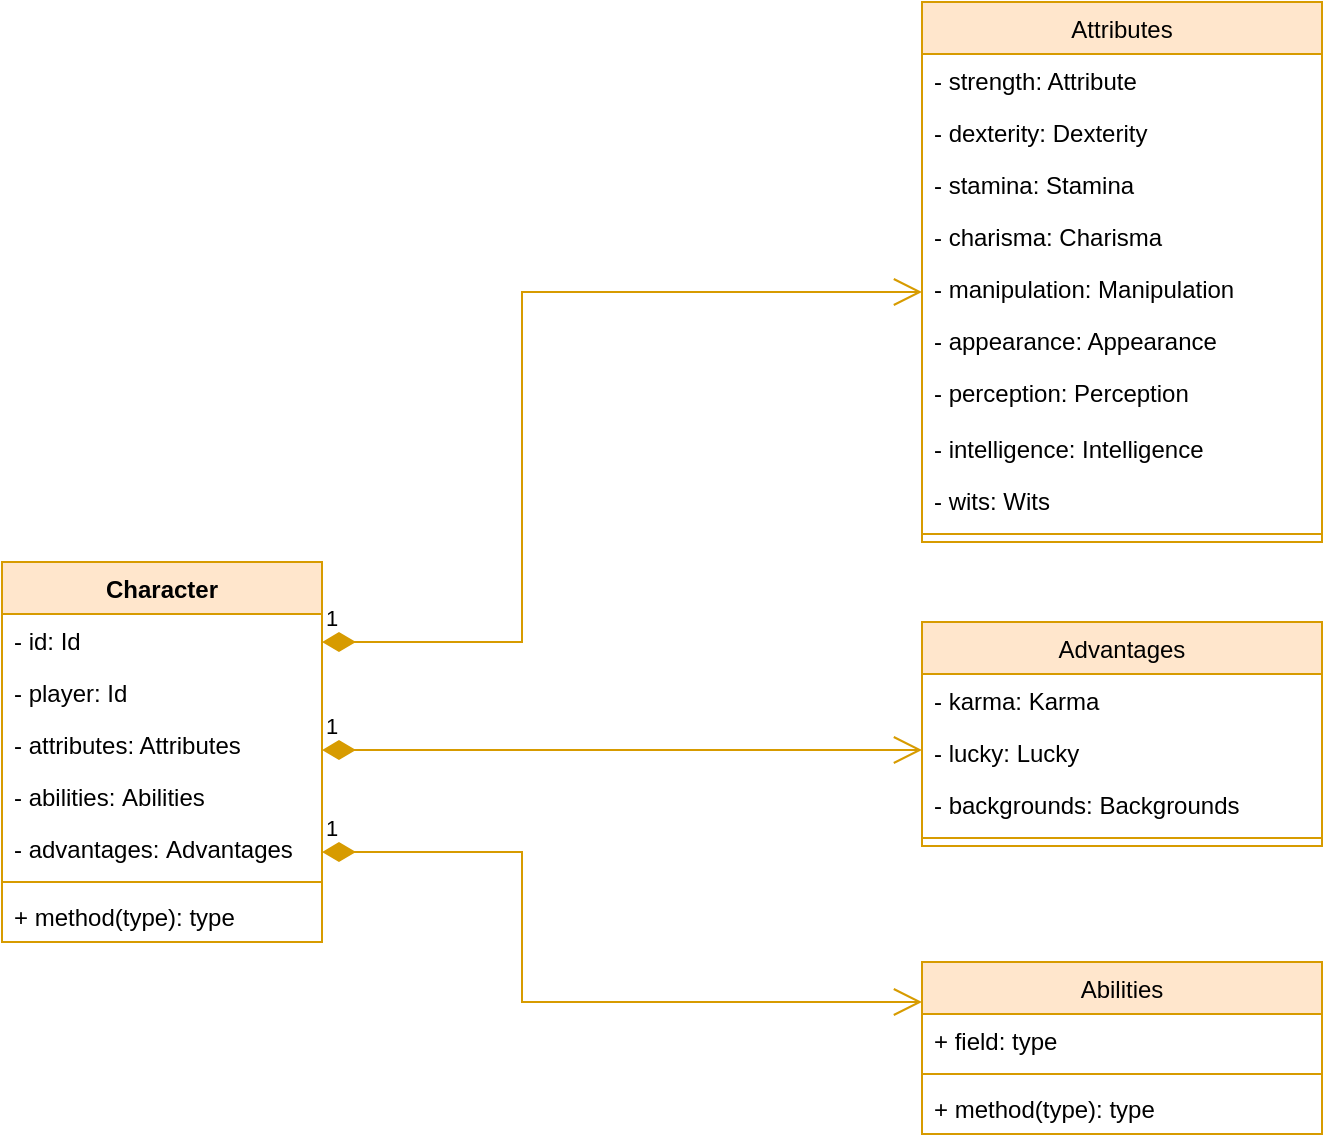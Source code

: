 <mxfile version="15.5.9" type="github">
  <diagram id="k_ZHhSyykEFDSt5gFhKa" name="Page-1">
    <mxGraphModel dx="1350" dy="772" grid="1" gridSize="10" guides="1" tooltips="1" connect="1" arrows="1" fold="1" page="1" pageScale="1" pageWidth="1169" pageHeight="827" math="0" shadow="0">
      <root>
        <mxCell id="0" />
        <mxCell id="1" parent="0" />
        <mxCell id="BL_rTcYPNuPIgfNNhB9q-1" value="Abilities" style="swimlane;fontStyle=0;align=center;verticalAlign=top;childLayout=stackLayout;horizontal=1;startSize=26;horizontalStack=0;resizeParent=1;resizeParentMax=0;resizeLast=0;collapsible=1;marginBottom=0;fillColor=#ffe6cc;strokeColor=#d79b00;" vertex="1" parent="1">
          <mxGeometry x="730" y="640" width="200" height="86" as="geometry" />
        </mxCell>
        <mxCell id="BL_rTcYPNuPIgfNNhB9q-2" value="+ field: type" style="text;strokeColor=none;fillColor=none;align=left;verticalAlign=top;spacingLeft=4;spacingRight=4;overflow=hidden;rotatable=0;points=[[0,0.5],[1,0.5]];portConstraint=eastwest;" vertex="1" parent="BL_rTcYPNuPIgfNNhB9q-1">
          <mxGeometry y="26" width="200" height="26" as="geometry" />
        </mxCell>
        <mxCell id="BL_rTcYPNuPIgfNNhB9q-3" value="" style="line;strokeWidth=1;fillColor=#ffe6cc;align=left;verticalAlign=middle;spacingTop=-1;spacingLeft=3;spacingRight=3;rotatable=0;labelPosition=right;points=[];portConstraint=eastwest;strokeColor=#d79b00;" vertex="1" parent="BL_rTcYPNuPIgfNNhB9q-1">
          <mxGeometry y="52" width="200" height="8" as="geometry" />
        </mxCell>
        <mxCell id="BL_rTcYPNuPIgfNNhB9q-4" value="+ method(type): type" style="text;strokeColor=none;fillColor=none;align=left;verticalAlign=top;spacingLeft=4;spacingRight=4;overflow=hidden;rotatable=0;points=[[0,0.5],[1,0.5]];portConstraint=eastwest;" vertex="1" parent="BL_rTcYPNuPIgfNNhB9q-1">
          <mxGeometry y="60" width="200" height="26" as="geometry" />
        </mxCell>
        <mxCell id="BL_rTcYPNuPIgfNNhB9q-5" value="Attributes" style="swimlane;fontStyle=0;align=center;verticalAlign=top;childLayout=stackLayout;horizontal=1;startSize=26;horizontalStack=0;resizeParent=1;resizeParentMax=0;resizeLast=0;collapsible=1;marginBottom=0;fillColor=#ffe6cc;strokeColor=#d79b00;" vertex="1" parent="1">
          <mxGeometry x="730" y="160" width="200" height="270" as="geometry" />
        </mxCell>
        <mxCell id="BL_rTcYPNuPIgfNNhB9q-6" value="- strength: Attribute" style="text;strokeColor=none;fillColor=none;align=left;verticalAlign=top;spacingLeft=4;spacingRight=4;overflow=hidden;rotatable=0;points=[[0,0.5],[1,0.5]];portConstraint=eastwest;" vertex="1" parent="BL_rTcYPNuPIgfNNhB9q-5">
          <mxGeometry y="26" width="200" height="26" as="geometry" />
        </mxCell>
        <mxCell id="BL_rTcYPNuPIgfNNhB9q-7" value="- dexterity: Dexterity" style="text;strokeColor=none;fillColor=none;align=left;verticalAlign=top;spacingLeft=4;spacingRight=4;overflow=hidden;rotatable=0;points=[[0,0.5],[1,0.5]];portConstraint=eastwest;" vertex="1" parent="BL_rTcYPNuPIgfNNhB9q-5">
          <mxGeometry y="52" width="200" height="26" as="geometry" />
        </mxCell>
        <mxCell id="BL_rTcYPNuPIgfNNhB9q-8" value="- stamina: Stamina" style="text;strokeColor=none;fillColor=none;align=left;verticalAlign=top;spacingLeft=4;spacingRight=4;overflow=hidden;rotatable=0;points=[[0,0.5],[1,0.5]];portConstraint=eastwest;" vertex="1" parent="BL_rTcYPNuPIgfNNhB9q-5">
          <mxGeometry y="78" width="200" height="26" as="geometry" />
        </mxCell>
        <mxCell id="BL_rTcYPNuPIgfNNhB9q-9" value="- charisma: Charisma" style="text;strokeColor=none;fillColor=none;align=left;verticalAlign=top;spacingLeft=4;spacingRight=4;overflow=hidden;rotatable=0;points=[[0,0.5],[1,0.5]];portConstraint=eastwest;" vertex="1" parent="BL_rTcYPNuPIgfNNhB9q-5">
          <mxGeometry y="104" width="200" height="26" as="geometry" />
        </mxCell>
        <mxCell id="BL_rTcYPNuPIgfNNhB9q-10" value="- manipulation: Manipulation" style="text;strokeColor=none;fillColor=none;align=left;verticalAlign=top;spacingLeft=4;spacingRight=4;overflow=hidden;rotatable=0;points=[[0,0.5],[1,0.5]];portConstraint=eastwest;" vertex="1" parent="BL_rTcYPNuPIgfNNhB9q-5">
          <mxGeometry y="130" width="200" height="26" as="geometry" />
        </mxCell>
        <mxCell id="BL_rTcYPNuPIgfNNhB9q-11" value="- appearance: Appearance" style="text;strokeColor=none;fillColor=none;align=left;verticalAlign=top;spacingLeft=4;spacingRight=4;overflow=hidden;rotatable=0;points=[[0,0.5],[1,0.5]];portConstraint=eastwest;" vertex="1" parent="BL_rTcYPNuPIgfNNhB9q-5">
          <mxGeometry y="156" width="200" height="26" as="geometry" />
        </mxCell>
        <mxCell id="BL_rTcYPNuPIgfNNhB9q-12" value="- perception: Perception" style="text;strokeColor=none;fillColor=none;align=left;verticalAlign=top;spacingLeft=4;spacingRight=4;overflow=hidden;rotatable=0;points=[[0,0.5],[1,0.5]];portConstraint=eastwest;" vertex="1" parent="BL_rTcYPNuPIgfNNhB9q-5">
          <mxGeometry y="182" width="200" height="28" as="geometry" />
        </mxCell>
        <mxCell id="BL_rTcYPNuPIgfNNhB9q-13" value="- intelligence: Intelligence" style="text;strokeColor=none;fillColor=none;align=left;verticalAlign=top;spacingLeft=4;spacingRight=4;overflow=hidden;rotatable=0;points=[[0,0.5],[1,0.5]];portConstraint=eastwest;" vertex="1" parent="BL_rTcYPNuPIgfNNhB9q-5">
          <mxGeometry y="210" width="200" height="26" as="geometry" />
        </mxCell>
        <mxCell id="BL_rTcYPNuPIgfNNhB9q-14" value="- wits: Wits" style="text;strokeColor=none;fillColor=none;align=left;verticalAlign=top;spacingLeft=4;spacingRight=4;overflow=hidden;rotatable=0;points=[[0,0.5],[1,0.5]];portConstraint=eastwest;" vertex="1" parent="BL_rTcYPNuPIgfNNhB9q-5">
          <mxGeometry y="236" width="200" height="26" as="geometry" />
        </mxCell>
        <mxCell id="BL_rTcYPNuPIgfNNhB9q-15" value="" style="line;strokeWidth=1;fillColor=#ffe6cc;align=left;verticalAlign=middle;spacingTop=-1;spacingLeft=3;spacingRight=3;rotatable=0;labelPosition=right;points=[];portConstraint=eastwest;strokeColor=#d79b00;" vertex="1" parent="BL_rTcYPNuPIgfNNhB9q-5">
          <mxGeometry y="262" width="200" height="8" as="geometry" />
        </mxCell>
        <mxCell id="BL_rTcYPNuPIgfNNhB9q-16" value="Character" style="swimlane;fontStyle=1;align=center;verticalAlign=top;childLayout=stackLayout;horizontal=1;startSize=26;horizontalStack=0;resizeParent=1;resizeParentMax=0;resizeLast=0;collapsible=1;marginBottom=0;fillColor=#ffe6cc;strokeColor=#d79b00;" vertex="1" parent="1">
          <mxGeometry x="270" y="440" width="160" height="190" as="geometry" />
        </mxCell>
        <mxCell id="BL_rTcYPNuPIgfNNhB9q-17" value="- id: Id" style="text;strokeColor=none;fillColor=none;align=left;verticalAlign=top;spacingLeft=4;spacingRight=4;overflow=hidden;rotatable=0;points=[[0,0.5],[1,0.5]];portConstraint=eastwest;" vertex="1" parent="BL_rTcYPNuPIgfNNhB9q-16">
          <mxGeometry y="26" width="160" height="26" as="geometry" />
        </mxCell>
        <mxCell id="BL_rTcYPNuPIgfNNhB9q-18" value="- player: Id" style="text;strokeColor=none;fillColor=none;align=left;verticalAlign=top;spacingLeft=4;spacingRight=4;overflow=hidden;rotatable=0;points=[[0,0.5],[1,0.5]];portConstraint=eastwest;" vertex="1" parent="BL_rTcYPNuPIgfNNhB9q-16">
          <mxGeometry y="52" width="160" height="26" as="geometry" />
        </mxCell>
        <mxCell id="BL_rTcYPNuPIgfNNhB9q-19" value="- attributes: Attributes" style="text;strokeColor=none;fillColor=none;align=left;verticalAlign=top;spacingLeft=4;spacingRight=4;overflow=hidden;rotatable=0;points=[[0,0.5],[1,0.5]];portConstraint=eastwest;" vertex="1" parent="BL_rTcYPNuPIgfNNhB9q-16">
          <mxGeometry y="78" width="160" height="26" as="geometry" />
        </mxCell>
        <mxCell id="BL_rTcYPNuPIgfNNhB9q-20" value="- abilities: Abilities" style="text;strokeColor=none;fillColor=none;align=left;verticalAlign=top;spacingLeft=4;spacingRight=4;overflow=hidden;rotatable=0;points=[[0,0.5],[1,0.5]];portConstraint=eastwest;" vertex="1" parent="BL_rTcYPNuPIgfNNhB9q-16">
          <mxGeometry y="104" width="160" height="26" as="geometry" />
        </mxCell>
        <mxCell id="BL_rTcYPNuPIgfNNhB9q-21" value="- advantages: Advantages" style="text;strokeColor=none;fillColor=none;align=left;verticalAlign=top;spacingLeft=4;spacingRight=4;overflow=hidden;rotatable=0;points=[[0,0.5],[1,0.5]];portConstraint=eastwest;" vertex="1" parent="BL_rTcYPNuPIgfNNhB9q-16">
          <mxGeometry y="130" width="160" height="26" as="geometry" />
        </mxCell>
        <mxCell id="BL_rTcYPNuPIgfNNhB9q-22" value="" style="line;strokeWidth=1;fillColor=#ffe6cc;align=left;verticalAlign=middle;spacingTop=-1;spacingLeft=3;spacingRight=3;rotatable=0;labelPosition=right;points=[];portConstraint=eastwest;strokeColor=#d79b00;" vertex="1" parent="BL_rTcYPNuPIgfNNhB9q-16">
          <mxGeometry y="156" width="160" height="8" as="geometry" />
        </mxCell>
        <mxCell id="BL_rTcYPNuPIgfNNhB9q-23" value="+ method(type): type" style="text;strokeColor=none;fillColor=none;align=left;verticalAlign=top;spacingLeft=4;spacingRight=4;overflow=hidden;rotatable=0;points=[[0,0.5],[1,0.5]];portConstraint=eastwest;" vertex="1" parent="BL_rTcYPNuPIgfNNhB9q-16">
          <mxGeometry y="164" width="160" height="26" as="geometry" />
        </mxCell>
        <mxCell id="BL_rTcYPNuPIgfNNhB9q-24" value="1" style="endArrow=open;html=1;endSize=12;startArrow=diamondThin;startSize=14;startFill=1;edgeStyle=orthogonalEdgeStyle;align=left;verticalAlign=bottom;rounded=0;fillColor=#ffe6cc;strokeColor=#d79b00;" edge="1" parent="1" source="BL_rTcYPNuPIgfNNhB9q-16" target="BL_rTcYPNuPIgfNNhB9q-5">
          <mxGeometry x="-1" y="3" relative="1" as="geometry">
            <mxPoint x="700" y="645" as="sourcePoint" />
            <mxPoint x="800" y="454.0" as="targetPoint" />
            <Array as="points">
              <mxPoint x="530" y="480" />
              <mxPoint x="530" y="305" />
            </Array>
          </mxGeometry>
        </mxCell>
        <mxCell id="BL_rTcYPNuPIgfNNhB9q-25" value="Advantages" style="swimlane;fontStyle=0;align=center;verticalAlign=top;childLayout=stackLayout;horizontal=1;startSize=26;horizontalStack=0;resizeParent=1;resizeParentMax=0;resizeLast=0;collapsible=1;marginBottom=0;fillColor=#ffe6cc;strokeColor=#d79b00;" vertex="1" parent="1">
          <mxGeometry x="730" y="470" width="200" height="112" as="geometry" />
        </mxCell>
        <mxCell id="BL_rTcYPNuPIgfNNhB9q-26" value="- karma: Karma" style="text;strokeColor=none;fillColor=none;align=left;verticalAlign=top;spacingLeft=4;spacingRight=4;overflow=hidden;rotatable=0;points=[[0,0.5],[1,0.5]];portConstraint=eastwest;" vertex="1" parent="BL_rTcYPNuPIgfNNhB9q-25">
          <mxGeometry y="26" width="200" height="26" as="geometry" />
        </mxCell>
        <mxCell id="BL_rTcYPNuPIgfNNhB9q-27" value="- lucky: Lucky" style="text;strokeColor=none;fillColor=none;align=left;verticalAlign=top;spacingLeft=4;spacingRight=4;overflow=hidden;rotatable=0;points=[[0,0.5],[1,0.5]];portConstraint=eastwest;" vertex="1" parent="BL_rTcYPNuPIgfNNhB9q-25">
          <mxGeometry y="52" width="200" height="26" as="geometry" />
        </mxCell>
        <mxCell id="BL_rTcYPNuPIgfNNhB9q-28" value="- backgrounds: Backgrounds" style="text;strokeColor=none;fillColor=none;align=left;verticalAlign=top;spacingLeft=4;spacingRight=4;overflow=hidden;rotatable=0;points=[[0,0.5],[1,0.5]];portConstraint=eastwest;" vertex="1" parent="BL_rTcYPNuPIgfNNhB9q-25">
          <mxGeometry y="78" width="200" height="26" as="geometry" />
        </mxCell>
        <mxCell id="BL_rTcYPNuPIgfNNhB9q-29" value="" style="line;strokeWidth=1;fillColor=#ffe6cc;align=left;verticalAlign=middle;spacingTop=-1;spacingLeft=3;spacingRight=3;rotatable=0;labelPosition=right;points=[];portConstraint=eastwest;strokeColor=#d79b00;" vertex="1" parent="BL_rTcYPNuPIgfNNhB9q-25">
          <mxGeometry y="104" width="200" height="8" as="geometry" />
        </mxCell>
        <mxCell id="BL_rTcYPNuPIgfNNhB9q-30" value="1" style="endArrow=open;html=1;endSize=12;startArrow=diamondThin;startSize=14;startFill=1;edgeStyle=orthogonalEdgeStyle;align=left;verticalAlign=bottom;rounded=0;fillColor=#ffe6cc;strokeColor=#d79b00;" edge="1" parent="1" source="BL_rTcYPNuPIgfNNhB9q-16" target="BL_rTcYPNuPIgfNNhB9q-25">
          <mxGeometry x="-1" y="3" relative="1" as="geometry">
            <mxPoint x="580" y="585" as="sourcePoint" />
            <mxPoint x="775" y="585" as="targetPoint" />
            <Array as="points">
              <mxPoint x="620" y="534" />
              <mxPoint x="620" y="534" />
            </Array>
          </mxGeometry>
        </mxCell>
        <mxCell id="BL_rTcYPNuPIgfNNhB9q-31" value="1" style="endArrow=open;html=1;endSize=12;startArrow=diamondThin;startSize=14;startFill=1;edgeStyle=orthogonalEdgeStyle;align=left;verticalAlign=bottom;rounded=0;fillColor=#ffe6cc;strokeColor=#d79b00;" edge="1" parent="1" source="BL_rTcYPNuPIgfNNhB9q-16" target="BL_rTcYPNuPIgfNNhB9q-1">
          <mxGeometry x="-1" y="3" relative="1" as="geometry">
            <mxPoint x="570" y="705" as="sourcePoint" />
            <mxPoint x="765" y="705" as="targetPoint" />
            <Array as="points">
              <mxPoint x="530" y="585" />
              <mxPoint x="530" y="660" />
            </Array>
          </mxGeometry>
        </mxCell>
      </root>
    </mxGraphModel>
  </diagram>
</mxfile>
